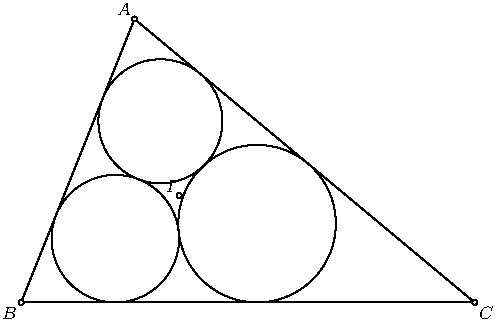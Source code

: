 import geometry;
unitsize(1cm);
defaultpen(fontsize(9pt));

point A=(2,5); dot(Label("$A$",align=NW),A);
point B=(0,0); dot(Label("$B$",align=SW),B);
point C=(8,0); dot(Label("$C$",align=SE),C);
triangle t=triangle(A,B,C); draw(t);

point I=incenter(t); dot(Label("$I$",align=NW),I);
point X=incenter(triangle(I,B,C));
point Y=incenter(triangle(I,C,A));
point Z=incenter(triangle(I,A,B));
point D=projection(t.BC)*X; //dot(Label("$D$",align=SE),D);
point E=projection(t.CA)*Y; //dot(Label("$E$",align=NE),E);
point F=projection(t.AB)*Z; //dot(Label("$F$",align=NW),F);

line la=reflect(line(Y,Z))*line(A,I); //draw(la);
point P=intersectionpoint(la,t.AB);
point Q=intersectionpoint(la,t.CA);
draw(incircle(triangle(P,B,D))^^incircle(triangle(Q,C,D)));

line lb=reflect(line(Z,X))*line(B,I); //draw(lb);
point R=intersectionpoint(lb,t.AB);
draw(incircle(triangle(R,A,E)));

dot(A^^B^^C^^I, Fill(white));
